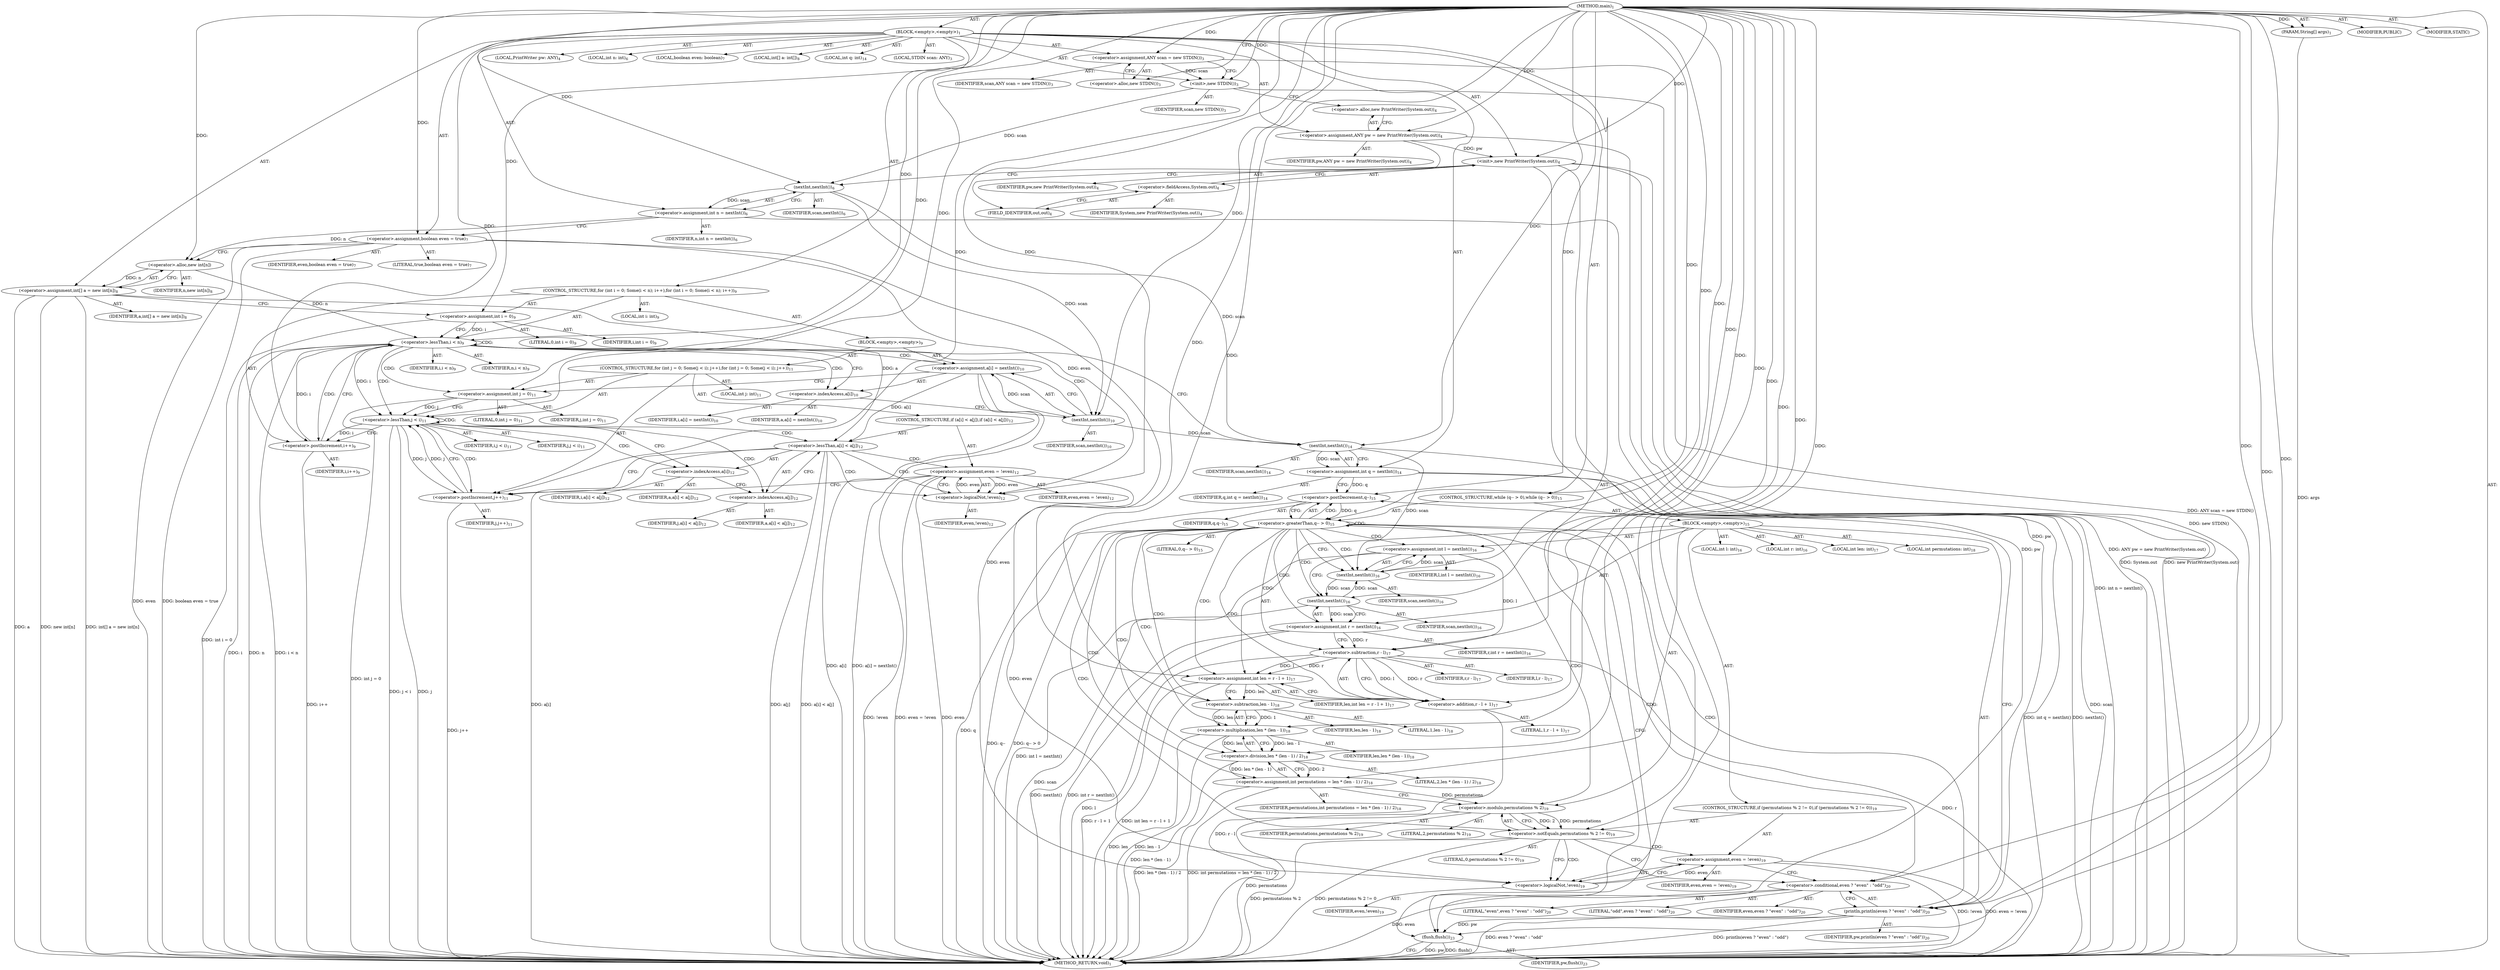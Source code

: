 digraph "main" {  
"21" [label = <(METHOD,main)<SUB>1</SUB>> ]
"22" [label = <(PARAM,String[] args)<SUB>1</SUB>> ]
"23" [label = <(BLOCK,&lt;empty&gt;,&lt;empty&gt;)<SUB>1</SUB>> ]
"4" [label = <(LOCAL,STDIN scan: ANY)<SUB>3</SUB>> ]
"24" [label = <(&lt;operator&gt;.assignment,ANY scan = new STDIN())<SUB>3</SUB>> ]
"25" [label = <(IDENTIFIER,scan,ANY scan = new STDIN())<SUB>3</SUB>> ]
"26" [label = <(&lt;operator&gt;.alloc,new STDIN())<SUB>3</SUB>> ]
"27" [label = <(&lt;init&gt;,new STDIN())<SUB>3</SUB>> ]
"3" [label = <(IDENTIFIER,scan,new STDIN())<SUB>3</SUB>> ]
"6" [label = <(LOCAL,PrintWriter pw: ANY)<SUB>4</SUB>> ]
"28" [label = <(&lt;operator&gt;.assignment,ANY pw = new PrintWriter(System.out))<SUB>4</SUB>> ]
"29" [label = <(IDENTIFIER,pw,ANY pw = new PrintWriter(System.out))<SUB>4</SUB>> ]
"30" [label = <(&lt;operator&gt;.alloc,new PrintWriter(System.out))<SUB>4</SUB>> ]
"31" [label = <(&lt;init&gt;,new PrintWriter(System.out))<SUB>4</SUB>> ]
"5" [label = <(IDENTIFIER,pw,new PrintWriter(System.out))<SUB>4</SUB>> ]
"32" [label = <(&lt;operator&gt;.fieldAccess,System.out)<SUB>4</SUB>> ]
"33" [label = <(IDENTIFIER,System,new PrintWriter(System.out))<SUB>4</SUB>> ]
"34" [label = <(FIELD_IDENTIFIER,out,out)<SUB>4</SUB>> ]
"35" [label = <(LOCAL,int n: int)<SUB>6</SUB>> ]
"36" [label = <(&lt;operator&gt;.assignment,int n = nextInt())<SUB>6</SUB>> ]
"37" [label = <(IDENTIFIER,n,int n = nextInt())<SUB>6</SUB>> ]
"38" [label = <(nextInt,nextInt())<SUB>6</SUB>> ]
"39" [label = <(IDENTIFIER,scan,nextInt())<SUB>6</SUB>> ]
"40" [label = <(LOCAL,boolean even: boolean)<SUB>7</SUB>> ]
"41" [label = <(&lt;operator&gt;.assignment,boolean even = true)<SUB>7</SUB>> ]
"42" [label = <(IDENTIFIER,even,boolean even = true)<SUB>7</SUB>> ]
"43" [label = <(LITERAL,true,boolean even = true)<SUB>7</SUB>> ]
"44" [label = <(LOCAL,int[] a: int[])<SUB>8</SUB>> ]
"45" [label = <(&lt;operator&gt;.assignment,int[] a = new int[n])<SUB>8</SUB>> ]
"46" [label = <(IDENTIFIER,a,int[] a = new int[n])<SUB>8</SUB>> ]
"47" [label = <(&lt;operator&gt;.alloc,new int[n])> ]
"48" [label = <(IDENTIFIER,n,new int[n])<SUB>8</SUB>> ]
"49" [label = <(CONTROL_STRUCTURE,for (int i = 0; Some(i &lt; n); i++),for (int i = 0; Some(i &lt; n); i++))<SUB>9</SUB>> ]
"50" [label = <(LOCAL,int i: int)<SUB>9</SUB>> ]
"51" [label = <(&lt;operator&gt;.assignment,int i = 0)<SUB>9</SUB>> ]
"52" [label = <(IDENTIFIER,i,int i = 0)<SUB>9</SUB>> ]
"53" [label = <(LITERAL,0,int i = 0)<SUB>9</SUB>> ]
"54" [label = <(&lt;operator&gt;.lessThan,i &lt; n)<SUB>9</SUB>> ]
"55" [label = <(IDENTIFIER,i,i &lt; n)<SUB>9</SUB>> ]
"56" [label = <(IDENTIFIER,n,i &lt; n)<SUB>9</SUB>> ]
"57" [label = <(&lt;operator&gt;.postIncrement,i++)<SUB>9</SUB>> ]
"58" [label = <(IDENTIFIER,i,i++)<SUB>9</SUB>> ]
"59" [label = <(BLOCK,&lt;empty&gt;,&lt;empty&gt;)<SUB>9</SUB>> ]
"60" [label = <(&lt;operator&gt;.assignment,a[i] = nextInt())<SUB>10</SUB>> ]
"61" [label = <(&lt;operator&gt;.indexAccess,a[i])<SUB>10</SUB>> ]
"62" [label = <(IDENTIFIER,a,a[i] = nextInt())<SUB>10</SUB>> ]
"63" [label = <(IDENTIFIER,i,a[i] = nextInt())<SUB>10</SUB>> ]
"64" [label = <(nextInt,nextInt())<SUB>10</SUB>> ]
"65" [label = <(IDENTIFIER,scan,nextInt())<SUB>10</SUB>> ]
"66" [label = <(CONTROL_STRUCTURE,for (int j = 0; Some(j &lt; i); j++),for (int j = 0; Some(j &lt; i); j++))<SUB>11</SUB>> ]
"67" [label = <(LOCAL,int j: int)<SUB>11</SUB>> ]
"68" [label = <(&lt;operator&gt;.assignment,int j = 0)<SUB>11</SUB>> ]
"69" [label = <(IDENTIFIER,j,int j = 0)<SUB>11</SUB>> ]
"70" [label = <(LITERAL,0,int j = 0)<SUB>11</SUB>> ]
"71" [label = <(&lt;operator&gt;.lessThan,j &lt; i)<SUB>11</SUB>> ]
"72" [label = <(IDENTIFIER,j,j &lt; i)<SUB>11</SUB>> ]
"73" [label = <(IDENTIFIER,i,j &lt; i)<SUB>11</SUB>> ]
"74" [label = <(&lt;operator&gt;.postIncrement,j++)<SUB>11</SUB>> ]
"75" [label = <(IDENTIFIER,j,j++)<SUB>11</SUB>> ]
"76" [label = <(CONTROL_STRUCTURE,if (a[i] &lt; a[j]),if (a[i] &lt; a[j]))<SUB>12</SUB>> ]
"77" [label = <(&lt;operator&gt;.lessThan,a[i] &lt; a[j])<SUB>12</SUB>> ]
"78" [label = <(&lt;operator&gt;.indexAccess,a[i])<SUB>12</SUB>> ]
"79" [label = <(IDENTIFIER,a,a[i] &lt; a[j])<SUB>12</SUB>> ]
"80" [label = <(IDENTIFIER,i,a[i] &lt; a[j])<SUB>12</SUB>> ]
"81" [label = <(&lt;operator&gt;.indexAccess,a[j])<SUB>12</SUB>> ]
"82" [label = <(IDENTIFIER,a,a[i] &lt; a[j])<SUB>12</SUB>> ]
"83" [label = <(IDENTIFIER,j,a[i] &lt; a[j])<SUB>12</SUB>> ]
"84" [label = <(&lt;operator&gt;.assignment,even = !even)<SUB>12</SUB>> ]
"85" [label = <(IDENTIFIER,even,even = !even)<SUB>12</SUB>> ]
"86" [label = <(&lt;operator&gt;.logicalNot,!even)<SUB>12</SUB>> ]
"87" [label = <(IDENTIFIER,even,!even)<SUB>12</SUB>> ]
"88" [label = <(LOCAL,int q: int)<SUB>14</SUB>> ]
"89" [label = <(&lt;operator&gt;.assignment,int q = nextInt())<SUB>14</SUB>> ]
"90" [label = <(IDENTIFIER,q,int q = nextInt())<SUB>14</SUB>> ]
"91" [label = <(nextInt,nextInt())<SUB>14</SUB>> ]
"92" [label = <(IDENTIFIER,scan,nextInt())<SUB>14</SUB>> ]
"93" [label = <(CONTROL_STRUCTURE,while (q-- &gt; 0),while (q-- &gt; 0))<SUB>15</SUB>> ]
"94" [label = <(&lt;operator&gt;.greaterThan,q-- &gt; 0)<SUB>15</SUB>> ]
"95" [label = <(&lt;operator&gt;.postDecrement,q--)<SUB>15</SUB>> ]
"96" [label = <(IDENTIFIER,q,q--)<SUB>15</SUB>> ]
"97" [label = <(LITERAL,0,q-- &gt; 0)<SUB>15</SUB>> ]
"98" [label = <(BLOCK,&lt;empty&gt;,&lt;empty&gt;)<SUB>15</SUB>> ]
"99" [label = <(LOCAL,int l: int)<SUB>16</SUB>> ]
"100" [label = <(LOCAL,int r: int)<SUB>16</SUB>> ]
"101" [label = <(&lt;operator&gt;.assignment,int l = nextInt())<SUB>16</SUB>> ]
"102" [label = <(IDENTIFIER,l,int l = nextInt())<SUB>16</SUB>> ]
"103" [label = <(nextInt,nextInt())<SUB>16</SUB>> ]
"104" [label = <(IDENTIFIER,scan,nextInt())<SUB>16</SUB>> ]
"105" [label = <(&lt;operator&gt;.assignment,int r = nextInt())<SUB>16</SUB>> ]
"106" [label = <(IDENTIFIER,r,int r = nextInt())<SUB>16</SUB>> ]
"107" [label = <(nextInt,nextInt())<SUB>16</SUB>> ]
"108" [label = <(IDENTIFIER,scan,nextInt())<SUB>16</SUB>> ]
"109" [label = <(LOCAL,int len: int)<SUB>17</SUB>> ]
"110" [label = <(&lt;operator&gt;.assignment,int len = r - l + 1)<SUB>17</SUB>> ]
"111" [label = <(IDENTIFIER,len,int len = r - l + 1)<SUB>17</SUB>> ]
"112" [label = <(&lt;operator&gt;.addition,r - l + 1)<SUB>17</SUB>> ]
"113" [label = <(&lt;operator&gt;.subtraction,r - l)<SUB>17</SUB>> ]
"114" [label = <(IDENTIFIER,r,r - l)<SUB>17</SUB>> ]
"115" [label = <(IDENTIFIER,l,r - l)<SUB>17</SUB>> ]
"116" [label = <(LITERAL,1,r - l + 1)<SUB>17</SUB>> ]
"117" [label = <(LOCAL,int permutations: int)<SUB>18</SUB>> ]
"118" [label = <(&lt;operator&gt;.assignment,int permutations = len * (len - 1) / 2)<SUB>18</SUB>> ]
"119" [label = <(IDENTIFIER,permutations,int permutations = len * (len - 1) / 2)<SUB>18</SUB>> ]
"120" [label = <(&lt;operator&gt;.division,len * (len - 1) / 2)<SUB>18</SUB>> ]
"121" [label = <(&lt;operator&gt;.multiplication,len * (len - 1))<SUB>18</SUB>> ]
"122" [label = <(IDENTIFIER,len,len * (len - 1))<SUB>18</SUB>> ]
"123" [label = <(&lt;operator&gt;.subtraction,len - 1)<SUB>18</SUB>> ]
"124" [label = <(IDENTIFIER,len,len - 1)<SUB>18</SUB>> ]
"125" [label = <(LITERAL,1,len - 1)<SUB>18</SUB>> ]
"126" [label = <(LITERAL,2,len * (len - 1) / 2)<SUB>18</SUB>> ]
"127" [label = <(CONTROL_STRUCTURE,if (permutations % 2 != 0),if (permutations % 2 != 0))<SUB>19</SUB>> ]
"128" [label = <(&lt;operator&gt;.notEquals,permutations % 2 != 0)<SUB>19</SUB>> ]
"129" [label = <(&lt;operator&gt;.modulo,permutations % 2)<SUB>19</SUB>> ]
"130" [label = <(IDENTIFIER,permutations,permutations % 2)<SUB>19</SUB>> ]
"131" [label = <(LITERAL,2,permutations % 2)<SUB>19</SUB>> ]
"132" [label = <(LITERAL,0,permutations % 2 != 0)<SUB>19</SUB>> ]
"133" [label = <(&lt;operator&gt;.assignment,even = !even)<SUB>19</SUB>> ]
"134" [label = <(IDENTIFIER,even,even = !even)<SUB>19</SUB>> ]
"135" [label = <(&lt;operator&gt;.logicalNot,!even)<SUB>19</SUB>> ]
"136" [label = <(IDENTIFIER,even,!even)<SUB>19</SUB>> ]
"137" [label = <(println,println(even ? &quot;even&quot; : &quot;odd&quot;))<SUB>20</SUB>> ]
"138" [label = <(IDENTIFIER,pw,println(even ? &quot;even&quot; : &quot;odd&quot;))<SUB>20</SUB>> ]
"139" [label = <(&lt;operator&gt;.conditional,even ? &quot;even&quot; : &quot;odd&quot;)<SUB>20</SUB>> ]
"140" [label = <(IDENTIFIER,even,even ? &quot;even&quot; : &quot;odd&quot;)<SUB>20</SUB>> ]
"141" [label = <(LITERAL,&quot;even&quot;,even ? &quot;even&quot; : &quot;odd&quot;)<SUB>20</SUB>> ]
"142" [label = <(LITERAL,&quot;odd&quot;,even ? &quot;even&quot; : &quot;odd&quot;)<SUB>20</SUB>> ]
"143" [label = <(flush,flush())<SUB>23</SUB>> ]
"144" [label = <(IDENTIFIER,pw,flush())<SUB>23</SUB>> ]
"145" [label = <(MODIFIER,PUBLIC)> ]
"146" [label = <(MODIFIER,STATIC)> ]
"147" [label = <(METHOD_RETURN,void)<SUB>1</SUB>> ]
  "21" -> "22"  [ label = "AST: "] 
  "21" -> "23"  [ label = "AST: "] 
  "21" -> "145"  [ label = "AST: "] 
  "21" -> "146"  [ label = "AST: "] 
  "21" -> "147"  [ label = "AST: "] 
  "23" -> "4"  [ label = "AST: "] 
  "23" -> "24"  [ label = "AST: "] 
  "23" -> "27"  [ label = "AST: "] 
  "23" -> "6"  [ label = "AST: "] 
  "23" -> "28"  [ label = "AST: "] 
  "23" -> "31"  [ label = "AST: "] 
  "23" -> "35"  [ label = "AST: "] 
  "23" -> "36"  [ label = "AST: "] 
  "23" -> "40"  [ label = "AST: "] 
  "23" -> "41"  [ label = "AST: "] 
  "23" -> "44"  [ label = "AST: "] 
  "23" -> "45"  [ label = "AST: "] 
  "23" -> "49"  [ label = "AST: "] 
  "23" -> "88"  [ label = "AST: "] 
  "23" -> "89"  [ label = "AST: "] 
  "23" -> "93"  [ label = "AST: "] 
  "23" -> "143"  [ label = "AST: "] 
  "24" -> "25"  [ label = "AST: "] 
  "24" -> "26"  [ label = "AST: "] 
  "27" -> "3"  [ label = "AST: "] 
  "28" -> "29"  [ label = "AST: "] 
  "28" -> "30"  [ label = "AST: "] 
  "31" -> "5"  [ label = "AST: "] 
  "31" -> "32"  [ label = "AST: "] 
  "32" -> "33"  [ label = "AST: "] 
  "32" -> "34"  [ label = "AST: "] 
  "36" -> "37"  [ label = "AST: "] 
  "36" -> "38"  [ label = "AST: "] 
  "38" -> "39"  [ label = "AST: "] 
  "41" -> "42"  [ label = "AST: "] 
  "41" -> "43"  [ label = "AST: "] 
  "45" -> "46"  [ label = "AST: "] 
  "45" -> "47"  [ label = "AST: "] 
  "47" -> "48"  [ label = "AST: "] 
  "49" -> "50"  [ label = "AST: "] 
  "49" -> "51"  [ label = "AST: "] 
  "49" -> "54"  [ label = "AST: "] 
  "49" -> "57"  [ label = "AST: "] 
  "49" -> "59"  [ label = "AST: "] 
  "51" -> "52"  [ label = "AST: "] 
  "51" -> "53"  [ label = "AST: "] 
  "54" -> "55"  [ label = "AST: "] 
  "54" -> "56"  [ label = "AST: "] 
  "57" -> "58"  [ label = "AST: "] 
  "59" -> "60"  [ label = "AST: "] 
  "59" -> "66"  [ label = "AST: "] 
  "60" -> "61"  [ label = "AST: "] 
  "60" -> "64"  [ label = "AST: "] 
  "61" -> "62"  [ label = "AST: "] 
  "61" -> "63"  [ label = "AST: "] 
  "64" -> "65"  [ label = "AST: "] 
  "66" -> "67"  [ label = "AST: "] 
  "66" -> "68"  [ label = "AST: "] 
  "66" -> "71"  [ label = "AST: "] 
  "66" -> "74"  [ label = "AST: "] 
  "66" -> "76"  [ label = "AST: "] 
  "68" -> "69"  [ label = "AST: "] 
  "68" -> "70"  [ label = "AST: "] 
  "71" -> "72"  [ label = "AST: "] 
  "71" -> "73"  [ label = "AST: "] 
  "74" -> "75"  [ label = "AST: "] 
  "76" -> "77"  [ label = "AST: "] 
  "76" -> "84"  [ label = "AST: "] 
  "77" -> "78"  [ label = "AST: "] 
  "77" -> "81"  [ label = "AST: "] 
  "78" -> "79"  [ label = "AST: "] 
  "78" -> "80"  [ label = "AST: "] 
  "81" -> "82"  [ label = "AST: "] 
  "81" -> "83"  [ label = "AST: "] 
  "84" -> "85"  [ label = "AST: "] 
  "84" -> "86"  [ label = "AST: "] 
  "86" -> "87"  [ label = "AST: "] 
  "89" -> "90"  [ label = "AST: "] 
  "89" -> "91"  [ label = "AST: "] 
  "91" -> "92"  [ label = "AST: "] 
  "93" -> "94"  [ label = "AST: "] 
  "93" -> "98"  [ label = "AST: "] 
  "94" -> "95"  [ label = "AST: "] 
  "94" -> "97"  [ label = "AST: "] 
  "95" -> "96"  [ label = "AST: "] 
  "98" -> "99"  [ label = "AST: "] 
  "98" -> "100"  [ label = "AST: "] 
  "98" -> "101"  [ label = "AST: "] 
  "98" -> "105"  [ label = "AST: "] 
  "98" -> "109"  [ label = "AST: "] 
  "98" -> "110"  [ label = "AST: "] 
  "98" -> "117"  [ label = "AST: "] 
  "98" -> "118"  [ label = "AST: "] 
  "98" -> "127"  [ label = "AST: "] 
  "98" -> "137"  [ label = "AST: "] 
  "101" -> "102"  [ label = "AST: "] 
  "101" -> "103"  [ label = "AST: "] 
  "103" -> "104"  [ label = "AST: "] 
  "105" -> "106"  [ label = "AST: "] 
  "105" -> "107"  [ label = "AST: "] 
  "107" -> "108"  [ label = "AST: "] 
  "110" -> "111"  [ label = "AST: "] 
  "110" -> "112"  [ label = "AST: "] 
  "112" -> "113"  [ label = "AST: "] 
  "112" -> "116"  [ label = "AST: "] 
  "113" -> "114"  [ label = "AST: "] 
  "113" -> "115"  [ label = "AST: "] 
  "118" -> "119"  [ label = "AST: "] 
  "118" -> "120"  [ label = "AST: "] 
  "120" -> "121"  [ label = "AST: "] 
  "120" -> "126"  [ label = "AST: "] 
  "121" -> "122"  [ label = "AST: "] 
  "121" -> "123"  [ label = "AST: "] 
  "123" -> "124"  [ label = "AST: "] 
  "123" -> "125"  [ label = "AST: "] 
  "127" -> "128"  [ label = "AST: "] 
  "127" -> "133"  [ label = "AST: "] 
  "128" -> "129"  [ label = "AST: "] 
  "128" -> "132"  [ label = "AST: "] 
  "129" -> "130"  [ label = "AST: "] 
  "129" -> "131"  [ label = "AST: "] 
  "133" -> "134"  [ label = "AST: "] 
  "133" -> "135"  [ label = "AST: "] 
  "135" -> "136"  [ label = "AST: "] 
  "137" -> "138"  [ label = "AST: "] 
  "137" -> "139"  [ label = "AST: "] 
  "139" -> "140"  [ label = "AST: "] 
  "139" -> "141"  [ label = "AST: "] 
  "139" -> "142"  [ label = "AST: "] 
  "143" -> "144"  [ label = "AST: "] 
  "24" -> "27"  [ label = "CFG: "] 
  "27" -> "30"  [ label = "CFG: "] 
  "28" -> "34"  [ label = "CFG: "] 
  "31" -> "38"  [ label = "CFG: "] 
  "36" -> "41"  [ label = "CFG: "] 
  "41" -> "47"  [ label = "CFG: "] 
  "45" -> "51"  [ label = "CFG: "] 
  "89" -> "95"  [ label = "CFG: "] 
  "143" -> "147"  [ label = "CFG: "] 
  "26" -> "24"  [ label = "CFG: "] 
  "30" -> "28"  [ label = "CFG: "] 
  "32" -> "31"  [ label = "CFG: "] 
  "38" -> "36"  [ label = "CFG: "] 
  "47" -> "45"  [ label = "CFG: "] 
  "51" -> "54"  [ label = "CFG: "] 
  "54" -> "61"  [ label = "CFG: "] 
  "54" -> "91"  [ label = "CFG: "] 
  "57" -> "54"  [ label = "CFG: "] 
  "91" -> "89"  [ label = "CFG: "] 
  "94" -> "103"  [ label = "CFG: "] 
  "94" -> "143"  [ label = "CFG: "] 
  "34" -> "32"  [ label = "CFG: "] 
  "60" -> "68"  [ label = "CFG: "] 
  "95" -> "94"  [ label = "CFG: "] 
  "101" -> "107"  [ label = "CFG: "] 
  "105" -> "113"  [ label = "CFG: "] 
  "110" -> "123"  [ label = "CFG: "] 
  "118" -> "129"  [ label = "CFG: "] 
  "137" -> "95"  [ label = "CFG: "] 
  "61" -> "64"  [ label = "CFG: "] 
  "64" -> "60"  [ label = "CFG: "] 
  "68" -> "71"  [ label = "CFG: "] 
  "71" -> "78"  [ label = "CFG: "] 
  "71" -> "57"  [ label = "CFG: "] 
  "74" -> "71"  [ label = "CFG: "] 
  "103" -> "101"  [ label = "CFG: "] 
  "107" -> "105"  [ label = "CFG: "] 
  "112" -> "110"  [ label = "CFG: "] 
  "120" -> "118"  [ label = "CFG: "] 
  "128" -> "135"  [ label = "CFG: "] 
  "128" -> "139"  [ label = "CFG: "] 
  "133" -> "139"  [ label = "CFG: "] 
  "139" -> "137"  [ label = "CFG: "] 
  "77" -> "86"  [ label = "CFG: "] 
  "77" -> "74"  [ label = "CFG: "] 
  "84" -> "74"  [ label = "CFG: "] 
  "113" -> "112"  [ label = "CFG: "] 
  "121" -> "120"  [ label = "CFG: "] 
  "129" -> "128"  [ label = "CFG: "] 
  "135" -> "133"  [ label = "CFG: "] 
  "78" -> "81"  [ label = "CFG: "] 
  "81" -> "77"  [ label = "CFG: "] 
  "86" -> "84"  [ label = "CFG: "] 
  "123" -> "121"  [ label = "CFG: "] 
  "21" -> "26"  [ label = "CFG: "] 
  "22" -> "147"  [ label = "DDG: args"] 
  "24" -> "147"  [ label = "DDG: ANY scan = new STDIN()"] 
  "27" -> "147"  [ label = "DDG: new STDIN()"] 
  "28" -> "147"  [ label = "DDG: ANY pw = new PrintWriter(System.out)"] 
  "31" -> "147"  [ label = "DDG: System.out"] 
  "31" -> "147"  [ label = "DDG: new PrintWriter(System.out)"] 
  "36" -> "147"  [ label = "DDG: int n = nextInt()"] 
  "41" -> "147"  [ label = "DDG: even"] 
  "41" -> "147"  [ label = "DDG: boolean even = true"] 
  "45" -> "147"  [ label = "DDG: a"] 
  "45" -> "147"  [ label = "DDG: new int[n]"] 
  "45" -> "147"  [ label = "DDG: int[] a = new int[n]"] 
  "51" -> "147"  [ label = "DDG: int i = 0"] 
  "54" -> "147"  [ label = "DDG: i"] 
  "54" -> "147"  [ label = "DDG: n"] 
  "54" -> "147"  [ label = "DDG: i &lt; n"] 
  "91" -> "147"  [ label = "DDG: scan"] 
  "89" -> "147"  [ label = "DDG: nextInt()"] 
  "89" -> "147"  [ label = "DDG: int q = nextInt()"] 
  "95" -> "147"  [ label = "DDG: q"] 
  "94" -> "147"  [ label = "DDG: q--"] 
  "94" -> "147"  [ label = "DDG: q-- &gt; 0"] 
  "143" -> "147"  [ label = "DDG: pw"] 
  "143" -> "147"  [ label = "DDG: flush()"] 
  "101" -> "147"  [ label = "DDG: int l = nextInt()"] 
  "107" -> "147"  [ label = "DDG: scan"] 
  "105" -> "147"  [ label = "DDG: nextInt()"] 
  "105" -> "147"  [ label = "DDG: int r = nextInt()"] 
  "113" -> "147"  [ label = "DDG: r"] 
  "113" -> "147"  [ label = "DDG: l"] 
  "112" -> "147"  [ label = "DDG: r - l"] 
  "110" -> "147"  [ label = "DDG: r - l + 1"] 
  "110" -> "147"  [ label = "DDG: int len = r - l + 1"] 
  "121" -> "147"  [ label = "DDG: len"] 
  "121" -> "147"  [ label = "DDG: len - 1"] 
  "120" -> "147"  [ label = "DDG: len * (len - 1)"] 
  "118" -> "147"  [ label = "DDG: len * (len - 1) / 2"] 
  "118" -> "147"  [ label = "DDG: int permutations = len * (len - 1) / 2"] 
  "129" -> "147"  [ label = "DDG: permutations"] 
  "128" -> "147"  [ label = "DDG: permutations % 2"] 
  "128" -> "147"  [ label = "DDG: permutations % 2 != 0"] 
  "133" -> "147"  [ label = "DDG: !even"] 
  "133" -> "147"  [ label = "DDG: even = !even"] 
  "139" -> "147"  [ label = "DDG: even"] 
  "137" -> "147"  [ label = "DDG: even ? &quot;even&quot; : &quot;odd&quot;"] 
  "137" -> "147"  [ label = "DDG: println(even ? &quot;even&quot; : &quot;odd&quot;)"] 
  "60" -> "147"  [ label = "DDG: a[i]"] 
  "60" -> "147"  [ label = "DDG: a[i] = nextInt()"] 
  "68" -> "147"  [ label = "DDG: int j = 0"] 
  "71" -> "147"  [ label = "DDG: j"] 
  "71" -> "147"  [ label = "DDG: j &lt; i"] 
  "57" -> "147"  [ label = "DDG: i++"] 
  "77" -> "147"  [ label = "DDG: a[i]"] 
  "77" -> "147"  [ label = "DDG: a[j]"] 
  "77" -> "147"  [ label = "DDG: a[i] &lt; a[j]"] 
  "84" -> "147"  [ label = "DDG: even"] 
  "84" -> "147"  [ label = "DDG: !even"] 
  "84" -> "147"  [ label = "DDG: even = !even"] 
  "74" -> "147"  [ label = "DDG: j++"] 
  "21" -> "22"  [ label = "DDG: "] 
  "21" -> "24"  [ label = "DDG: "] 
  "21" -> "28"  [ label = "DDG: "] 
  "38" -> "36"  [ label = "DDG: scan"] 
  "21" -> "41"  [ label = "DDG: "] 
  "47" -> "45"  [ label = "DDG: n"] 
  "91" -> "89"  [ label = "DDG: scan"] 
  "24" -> "27"  [ label = "DDG: scan"] 
  "21" -> "27"  [ label = "DDG: "] 
  "28" -> "31"  [ label = "DDG: pw"] 
  "21" -> "31"  [ label = "DDG: "] 
  "21" -> "51"  [ label = "DDG: "] 
  "31" -> "143"  [ label = "DDG: pw"] 
  "137" -> "143"  [ label = "DDG: pw"] 
  "21" -> "143"  [ label = "DDG: "] 
  "27" -> "38"  [ label = "DDG: scan"] 
  "21" -> "38"  [ label = "DDG: "] 
  "36" -> "47"  [ label = "DDG: n"] 
  "21" -> "47"  [ label = "DDG: "] 
  "51" -> "54"  [ label = "DDG: i"] 
  "57" -> "54"  [ label = "DDG: i"] 
  "21" -> "54"  [ label = "DDG: "] 
  "47" -> "54"  [ label = "DDG: n"] 
  "71" -> "57"  [ label = "DDG: i"] 
  "21" -> "57"  [ label = "DDG: "] 
  "64" -> "60"  [ label = "DDG: scan"] 
  "38" -> "91"  [ label = "DDG: scan"] 
  "64" -> "91"  [ label = "DDG: scan"] 
  "21" -> "91"  [ label = "DDG: "] 
  "95" -> "94"  [ label = "DDG: q"] 
  "21" -> "94"  [ label = "DDG: "] 
  "103" -> "101"  [ label = "DDG: scan"] 
  "107" -> "105"  [ label = "DDG: scan"] 
  "113" -> "110"  [ label = "DDG: r"] 
  "113" -> "110"  [ label = "DDG: l"] 
  "21" -> "110"  [ label = "DDG: "] 
  "120" -> "118"  [ label = "DDG: len * (len - 1)"] 
  "120" -> "118"  [ label = "DDG: 2"] 
  "21" -> "68"  [ label = "DDG: "] 
  "89" -> "95"  [ label = "DDG: q"] 
  "21" -> "95"  [ label = "DDG: "] 
  "135" -> "133"  [ label = "DDG: even"] 
  "31" -> "137"  [ label = "DDG: pw"] 
  "21" -> "137"  [ label = "DDG: "] 
  "38" -> "64"  [ label = "DDG: scan"] 
  "21" -> "64"  [ label = "DDG: "] 
  "68" -> "71"  [ label = "DDG: j"] 
  "74" -> "71"  [ label = "DDG: j"] 
  "21" -> "71"  [ label = "DDG: "] 
  "54" -> "71"  [ label = "DDG: i"] 
  "71" -> "74"  [ label = "DDG: j"] 
  "21" -> "74"  [ label = "DDG: "] 
  "86" -> "84"  [ label = "DDG: even"] 
  "91" -> "103"  [ label = "DDG: scan"] 
  "107" -> "103"  [ label = "DDG: scan"] 
  "21" -> "103"  [ label = "DDG: "] 
  "103" -> "107"  [ label = "DDG: scan"] 
  "21" -> "107"  [ label = "DDG: "] 
  "113" -> "112"  [ label = "DDG: r"] 
  "113" -> "112"  [ label = "DDG: l"] 
  "21" -> "112"  [ label = "DDG: "] 
  "121" -> "120"  [ label = "DDG: len"] 
  "121" -> "120"  [ label = "DDG: len - 1"] 
  "21" -> "120"  [ label = "DDG: "] 
  "129" -> "128"  [ label = "DDG: permutations"] 
  "129" -> "128"  [ label = "DDG: 2"] 
  "21" -> "128"  [ label = "DDG: "] 
  "21" -> "139"  [ label = "DDG: "] 
  "45" -> "77"  [ label = "DDG: a"] 
  "60" -> "77"  [ label = "DDG: a[i]"] 
  "105" -> "113"  [ label = "DDG: r"] 
  "21" -> "113"  [ label = "DDG: "] 
  "101" -> "113"  [ label = "DDG: l"] 
  "123" -> "121"  [ label = "DDG: len"] 
  "21" -> "121"  [ label = "DDG: "] 
  "123" -> "121"  [ label = "DDG: 1"] 
  "118" -> "129"  [ label = "DDG: permutations"] 
  "21" -> "129"  [ label = "DDG: "] 
  "41" -> "135"  [ label = "DDG: even"] 
  "84" -> "135"  [ label = "DDG: even"] 
  "21" -> "135"  [ label = "DDG: "] 
  "41" -> "86"  [ label = "DDG: even"] 
  "84" -> "86"  [ label = "DDG: even"] 
  "21" -> "86"  [ label = "DDG: "] 
  "110" -> "123"  [ label = "DDG: len"] 
  "21" -> "123"  [ label = "DDG: "] 
  "54" -> "68"  [ label = "CDG: "] 
  "54" -> "60"  [ label = "CDG: "] 
  "54" -> "64"  [ label = "CDG: "] 
  "54" -> "57"  [ label = "CDG: "] 
  "54" -> "54"  [ label = "CDG: "] 
  "54" -> "61"  [ label = "CDG: "] 
  "54" -> "71"  [ label = "CDG: "] 
  "94" -> "107"  [ label = "CDG: "] 
  "94" -> "94"  [ label = "CDG: "] 
  "94" -> "120"  [ label = "CDG: "] 
  "94" -> "113"  [ label = "CDG: "] 
  "94" -> "128"  [ label = "CDG: "] 
  "94" -> "103"  [ label = "CDG: "] 
  "94" -> "121"  [ label = "CDG: "] 
  "94" -> "95"  [ label = "CDG: "] 
  "94" -> "123"  [ label = "CDG: "] 
  "94" -> "112"  [ label = "CDG: "] 
  "94" -> "129"  [ label = "CDG: "] 
  "94" -> "101"  [ label = "CDG: "] 
  "94" -> "137"  [ label = "CDG: "] 
  "94" -> "105"  [ label = "CDG: "] 
  "94" -> "118"  [ label = "CDG: "] 
  "94" -> "110"  [ label = "CDG: "] 
  "94" -> "139"  [ label = "CDG: "] 
  "71" -> "77"  [ label = "CDG: "] 
  "71" -> "81"  [ label = "CDG: "] 
  "71" -> "74"  [ label = "CDG: "] 
  "71" -> "71"  [ label = "CDG: "] 
  "71" -> "78"  [ label = "CDG: "] 
  "128" -> "135"  [ label = "CDG: "] 
  "128" -> "133"  [ label = "CDG: "] 
  "77" -> "84"  [ label = "CDG: "] 
  "77" -> "86"  [ label = "CDG: "] 
}
